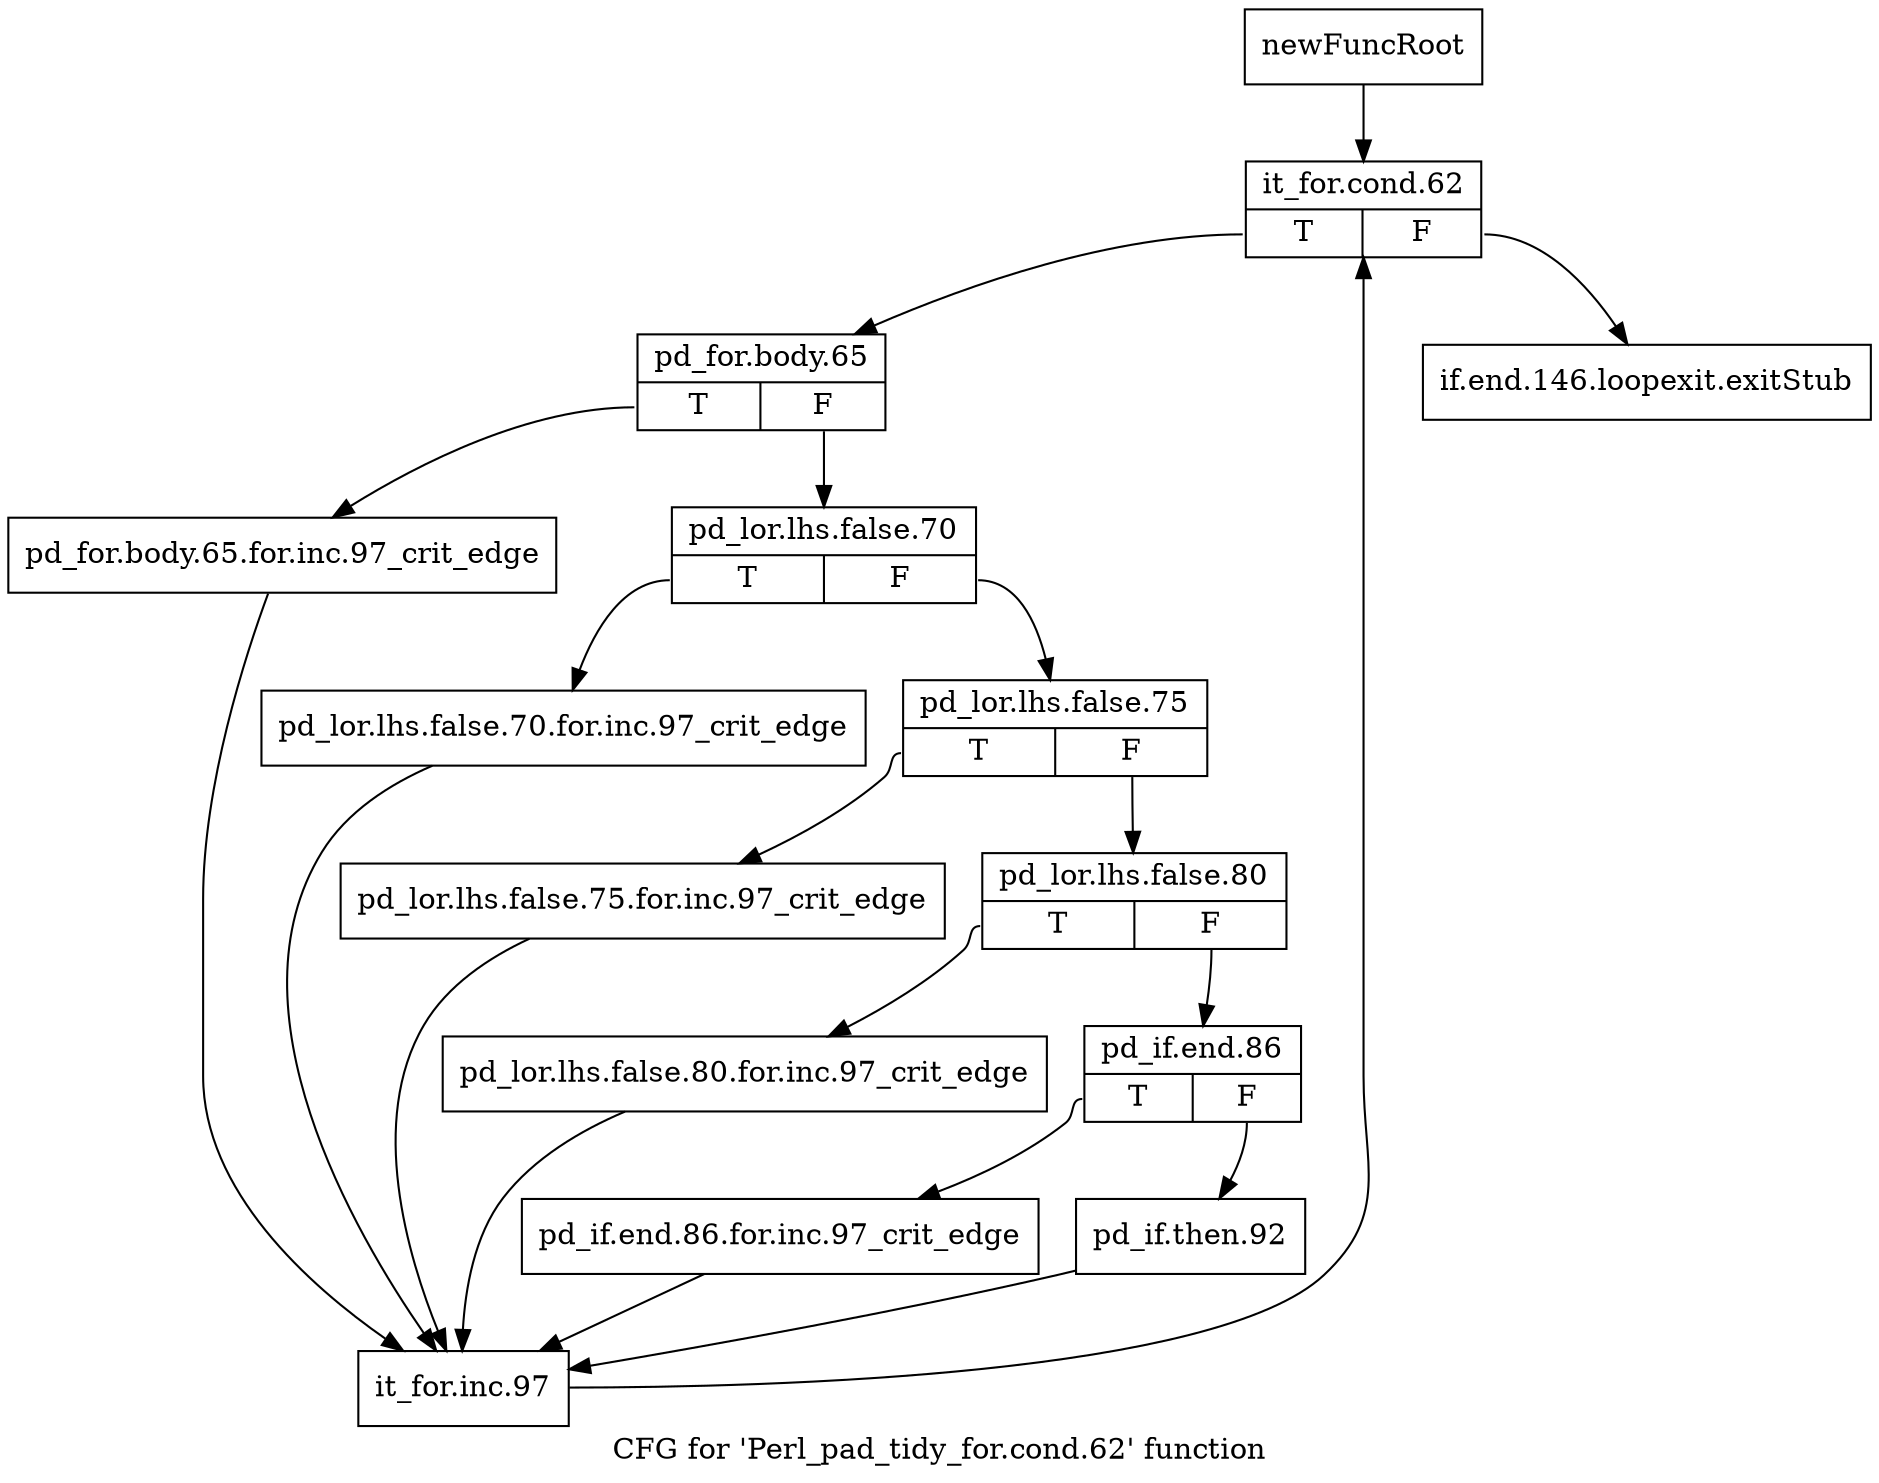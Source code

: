 digraph "CFG for 'Perl_pad_tidy_for.cond.62' function" {
	label="CFG for 'Perl_pad_tidy_for.cond.62' function";

	Node0x4cfc190 [shape=record,label="{newFuncRoot}"];
	Node0x4cfc190 -> Node0x4cfc230;
	Node0x4cfc1e0 [shape=record,label="{if.end.146.loopexit.exitStub}"];
	Node0x4cfc230 [shape=record,label="{it_for.cond.62|{<s0>T|<s1>F}}"];
	Node0x4cfc230:s0 -> Node0x4cfc280;
	Node0x4cfc230:s1 -> Node0x4cfc1e0;
	Node0x4cfc280 [shape=record,label="{pd_for.body.65|{<s0>T|<s1>F}}"];
	Node0x4cfc280:s0 -> Node0x4cfc5a0;
	Node0x4cfc280:s1 -> Node0x4cfc2d0;
	Node0x4cfc2d0 [shape=record,label="{pd_lor.lhs.false.70|{<s0>T|<s1>F}}"];
	Node0x4cfc2d0:s0 -> Node0x4cfc550;
	Node0x4cfc2d0:s1 -> Node0x4cfc320;
	Node0x4cfc320 [shape=record,label="{pd_lor.lhs.false.75|{<s0>T|<s1>F}}"];
	Node0x4cfc320:s0 -> Node0x4cfc500;
	Node0x4cfc320:s1 -> Node0x4cfc370;
	Node0x4cfc370 [shape=record,label="{pd_lor.lhs.false.80|{<s0>T|<s1>F}}"];
	Node0x4cfc370:s0 -> Node0x4cfc4b0;
	Node0x4cfc370:s1 -> Node0x4cfc3c0;
	Node0x4cfc3c0 [shape=record,label="{pd_if.end.86|{<s0>T|<s1>F}}"];
	Node0x4cfc3c0:s0 -> Node0x4cfc460;
	Node0x4cfc3c0:s1 -> Node0x4cfc410;
	Node0x4cfc410 [shape=record,label="{pd_if.then.92}"];
	Node0x4cfc410 -> Node0x4cfc5f0;
	Node0x4cfc460 [shape=record,label="{pd_if.end.86.for.inc.97_crit_edge}"];
	Node0x4cfc460 -> Node0x4cfc5f0;
	Node0x4cfc4b0 [shape=record,label="{pd_lor.lhs.false.80.for.inc.97_crit_edge}"];
	Node0x4cfc4b0 -> Node0x4cfc5f0;
	Node0x4cfc500 [shape=record,label="{pd_lor.lhs.false.75.for.inc.97_crit_edge}"];
	Node0x4cfc500 -> Node0x4cfc5f0;
	Node0x4cfc550 [shape=record,label="{pd_lor.lhs.false.70.for.inc.97_crit_edge}"];
	Node0x4cfc550 -> Node0x4cfc5f0;
	Node0x4cfc5a0 [shape=record,label="{pd_for.body.65.for.inc.97_crit_edge}"];
	Node0x4cfc5a0 -> Node0x4cfc5f0;
	Node0x4cfc5f0 [shape=record,label="{it_for.inc.97}"];
	Node0x4cfc5f0 -> Node0x4cfc230;
}
